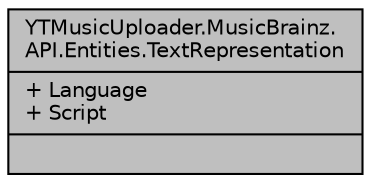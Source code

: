 digraph "YTMusicUploader.MusicBrainz.API.Entities.TextRepresentation"
{
 // LATEX_PDF_SIZE
  edge [fontname="Helvetica",fontsize="10",labelfontname="Helvetica",labelfontsize="10"];
  node [fontname="Helvetica",fontsize="10",shape=record];
  Node1 [label="{YTMusicUploader.MusicBrainz.\lAPI.Entities.TextRepresentation\n|+ Language\l+ Script\l|}",height=0.2,width=0.4,color="black", fillcolor="grey75", style="filled", fontcolor="black",tooltip=" "];
}

